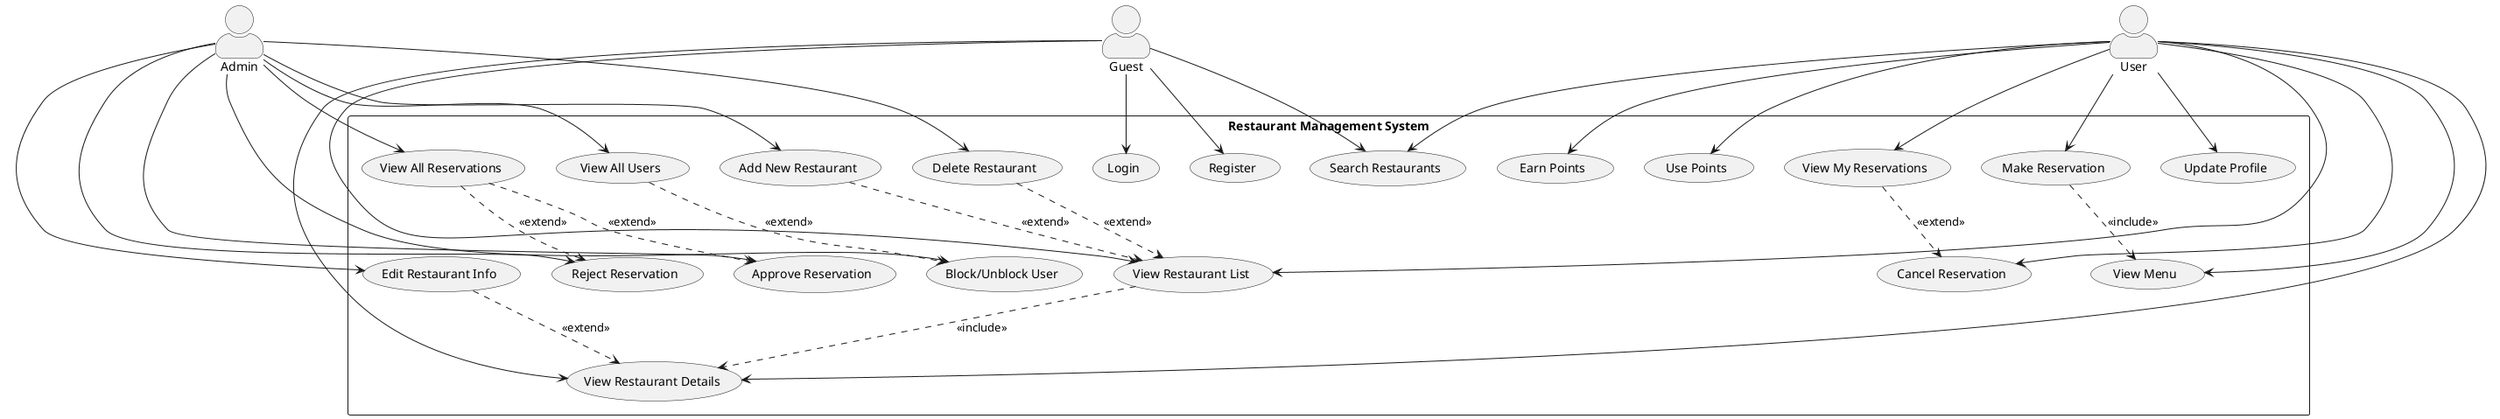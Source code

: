 @startuml Restaurant Management System Use Cases

skinparam actorStyle awesome
skinparam packageStyle rectangle
skinparam usecaseStyle roundbox

actor "Guest" as guest
actor "User" as user
actor "Admin" as admin

rectangle "Restaurant Management System" {
    usecase "View Restaurant List" as UC1
    usecase "View Restaurant Details" as UC2
    usecase "Search Restaurants" as UC3
    usecase "Register" as UC4
    usecase "Login" as UC5
    usecase "Make Reservation" as UC6
    usecase "View My Reservations" as UC7
    usecase "Cancel Reservation" as UC8
    usecase "Add New Restaurant" as UC9
    usecase "Edit Restaurant Info" as UC10
    usecase "Delete Restaurant" as UC11
    usecase "View All Users" as UC12
    usecase "Block/Unblock User" as UC13
    usecase "View All Reservations" as UC14
    usecase "Approve Reservation" as UC15
    usecase "Reject Reservation" as UC16
    usecase "View Menu" as UC17
    usecase "Update Profile" as UC18
    usecase "Earn Points" as UC19
    usecase "Use Points" as UC20
}

' Guest Use Cases
guest --> UC1
guest --> UC2
guest --> UC3
guest --> UC4
guest --> UC5

' User Use Cases
user --> UC1
user --> UC2
user --> UC3
user --> UC6
user --> UC7
user --> UC8
user --> UC17
user --> UC18
user --> UC19
user --> UC20

' Admin Use Cases
admin --> UC9
admin --> UC10
admin --> UC11
admin --> UC12
admin --> UC13
admin --> UC14
admin --> UC15
admin --> UC16

' Relationships
UC1 ..> UC2 : <<include>>
UC6 ..> UC17 : <<include>>
UC7 ..> UC8 : <<extend>>
UC9 ..> UC1 : <<extend>>
UC10 ..> UC2 : <<extend>>
UC11 ..> UC1 : <<extend>>
UC12 ..> UC13 : <<extend>>
UC14 ..> UC15 : <<extend>>
UC14 ..> UC16 : <<extend>>

@enduml 